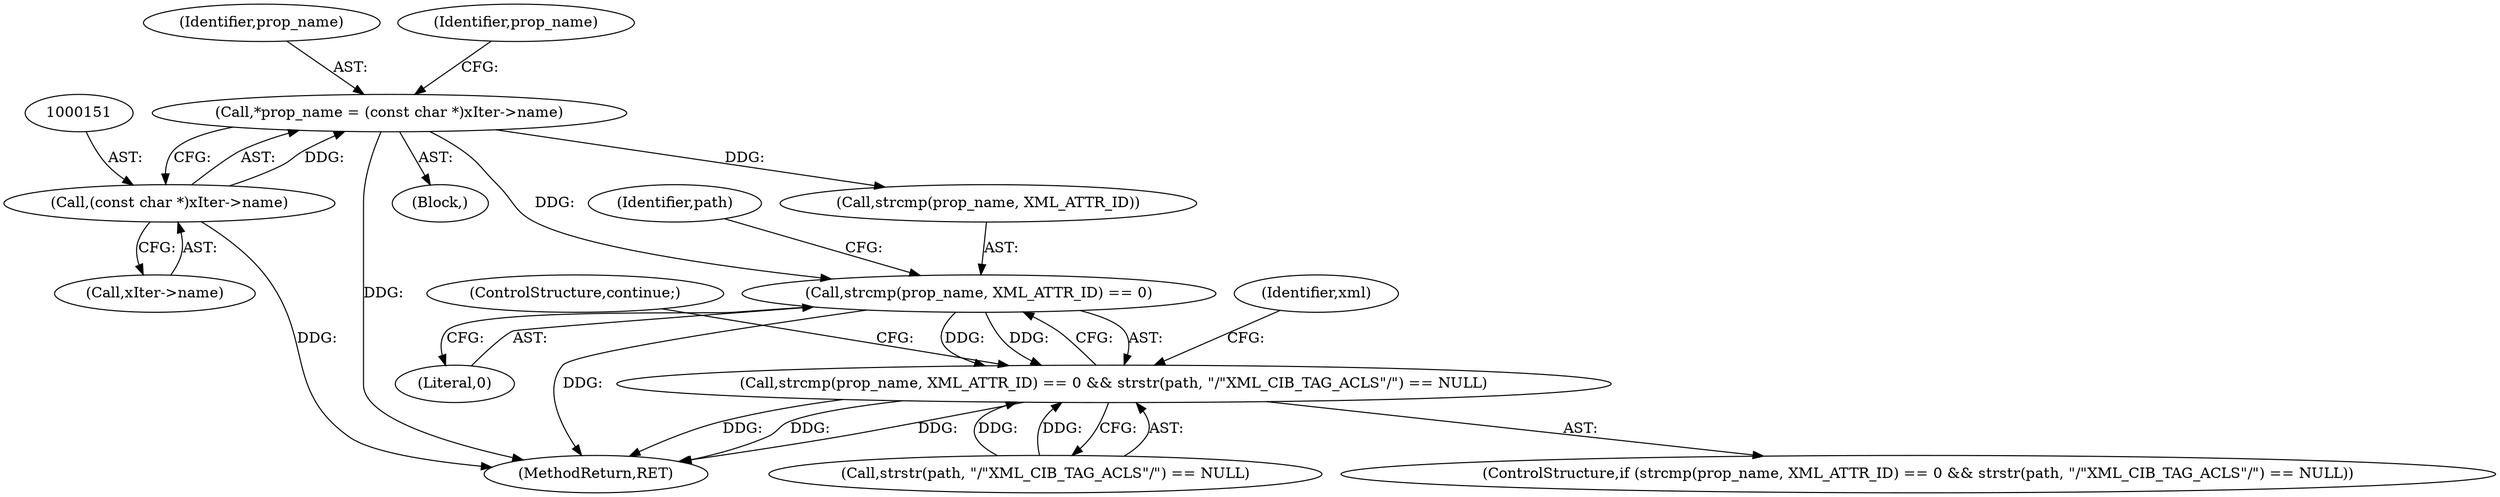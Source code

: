 digraph "0_pacemaker_84ac07c@API" {
"1000157" [label="(Call,strcmp(prop_name, XML_ATTR_ID) == 0)"];
"1000148" [label="(Call,*prop_name = (const char *)xIter->name)"];
"1000150" [label="(Call,(const char *)xIter->name)"];
"1000156" [label="(Call,strcmp(prop_name, XML_ATTR_ID) == 0 && strstr(path, \"/\"XML_CIB_TAG_ACLS\"/\") == NULL)"];
"1000161" [label="(Literal,0)"];
"1000157" [label="(Call,strcmp(prop_name, XML_ATTR_ID) == 0)"];
"1000148" [label="(Call,*prop_name = (const char *)xIter->name)"];
"1000172" [label="(Identifier,xml)"];
"1000150" [label="(Call,(const char *)xIter->name)"];
"1000146" [label="(Block,)"];
"1000149" [label="(Identifier,prop_name)"];
"1000162" [label="(Call,strstr(path, \"/\"XML_CIB_TAG_ACLS\"/\") == NULL)"];
"1000159" [label="(Identifier,prop_name)"];
"1000152" [label="(Call,xIter->name)"];
"1000164" [label="(Identifier,path)"];
"1000156" [label="(Call,strcmp(prop_name, XML_ATTR_ID) == 0 && strstr(path, \"/\"XML_CIB_TAG_ACLS\"/\") == NULL)"];
"1000168" [label="(ControlStructure,continue;)"];
"1000158" [label="(Call,strcmp(prop_name, XML_ATTR_ID))"];
"1000155" [label="(ControlStructure,if (strcmp(prop_name, XML_ATTR_ID) == 0 && strstr(path, \"/\"XML_CIB_TAG_ACLS\"/\") == NULL))"];
"1000222" [label="(MethodReturn,RET)"];
"1000157" -> "1000156"  [label="AST: "];
"1000157" -> "1000161"  [label="CFG: "];
"1000158" -> "1000157"  [label="AST: "];
"1000161" -> "1000157"  [label="AST: "];
"1000164" -> "1000157"  [label="CFG: "];
"1000156" -> "1000157"  [label="CFG: "];
"1000157" -> "1000222"  [label="DDG: "];
"1000157" -> "1000156"  [label="DDG: "];
"1000157" -> "1000156"  [label="DDG: "];
"1000148" -> "1000157"  [label="DDG: "];
"1000148" -> "1000146"  [label="AST: "];
"1000148" -> "1000150"  [label="CFG: "];
"1000149" -> "1000148"  [label="AST: "];
"1000150" -> "1000148"  [label="AST: "];
"1000159" -> "1000148"  [label="CFG: "];
"1000148" -> "1000222"  [label="DDG: "];
"1000150" -> "1000148"  [label="DDG: "];
"1000148" -> "1000158"  [label="DDG: "];
"1000150" -> "1000152"  [label="CFG: "];
"1000151" -> "1000150"  [label="AST: "];
"1000152" -> "1000150"  [label="AST: "];
"1000150" -> "1000222"  [label="DDG: "];
"1000156" -> "1000155"  [label="AST: "];
"1000156" -> "1000162"  [label="CFG: "];
"1000162" -> "1000156"  [label="AST: "];
"1000168" -> "1000156"  [label="CFG: "];
"1000172" -> "1000156"  [label="CFG: "];
"1000156" -> "1000222"  [label="DDG: "];
"1000156" -> "1000222"  [label="DDG: "];
"1000156" -> "1000222"  [label="DDG: "];
"1000162" -> "1000156"  [label="DDG: "];
"1000162" -> "1000156"  [label="DDG: "];
}
